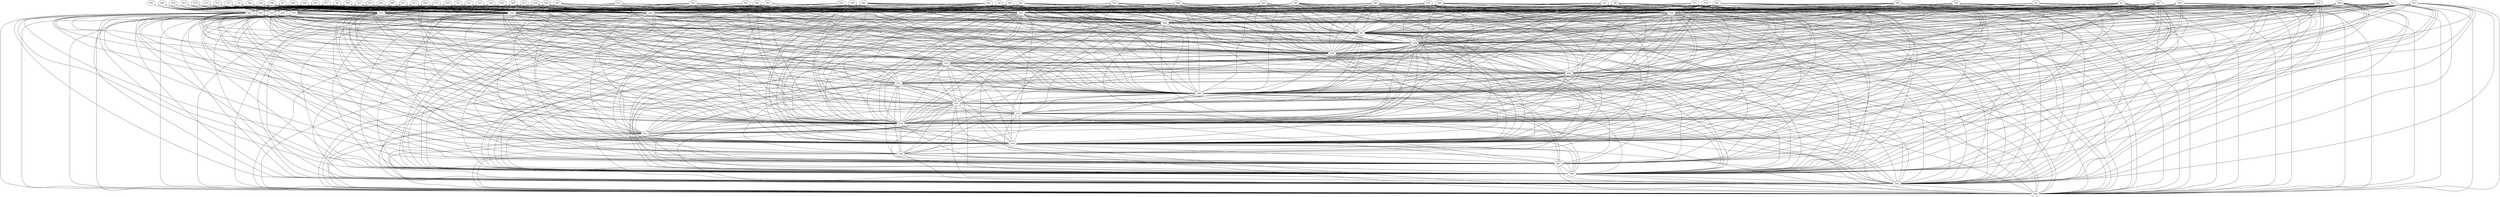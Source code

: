 Graph G {
	N59--N98[weight=4];
	N34--N35[weight=27];
	N59--N99[weight=16];
	N34--N36[weight=78];
	N59--N90[weight=20];
	N59--N92[weight=2];
	N51--N36[weight=76];
	N17--N29[weight=13];
	N17--N28[weight=56];
	N51--N39[weight=68];
	N60--N90[weight=9];
	N39--N8[weight=36];
	N60--N92[weight=67];
	N26--N80[weight=11];
	N10--N70[weight=38];
	N10--N55[weight=7];
	N84--N64[weight=50];
	N92--N21[weight=19];
	N2--N16[weight=7];
	N17--N49[weight=17];
	N43--N70[weight=85];
	N55--N8[weight=66];
	N93--N86[weight=77];
	N26--N98[weight=15];
	N75--N16[weight=68];
	N17--N39[weight=92];
	N51--N29[weight=41];
	N10--N61[weight=77];
	N84--N70[weight=19];
	N34--N55[weight=44];
	N60--N80[weight=70];
	N71--N8[weight=18];
	N26--N92[weight=34];
	N3--N70[weight=26];
	N17--N50[weight=47];
	N84--N36[weight=37];
	N17--N56[weight=39];
	N84--N39[weight=41];
	N26--N64[weight=40];
	N2--N28[weight=8];
	N76--N86[weight=36];
	N2--N29[weight=46];
	N51--N16[weight=15];
	N75--N29[weight=40];
	N60--N98[weight=77];
	N67--N80[weight=84];
	N60--N99[weight=36];
	N34--N29[weight=37];
	N35--N99[weight=37];
	N43--N50[weight=96];
	N17--N64[weight=23];
	N35--N90[weight=39];
	N93--N61[weight=71];
	N75--N36[weight=27];
	N2--N39[weight=9];
	N10--N86[weight=57];
	N34--N33[weight=7];
	N75--N39[weight=10];
	N84--N50[weight=74];
	N26--N70[weight=36];
	N80--N8[weight=3];
	N42--N36[weight=6];
	N76--N55[weight=30];
	N58--N49[weight=67];
	N84--N98[weight=40];
	N42--N39[weight=3];
	N75--N50[weight=32];
	N51--N80[weight=46];
	N60--N49[weight=44];
	N43--N39[weight=70];
	N43--N36[weight=94];
	N43--N35[weight=82];
	N43--N33[weight=24];
	N85--N99[weight=26];
	N58--N56[weight=44];
	N76--N61[weight=87];
	N85--N98[weight=98];
	N56--N8[weight=42];
	N18--N80[weight=77];
	N58--N50[weight=66];
	N2--N56[weight=52];
	N85--N90[weight=52];
	N17--N80[weight=87];
	N85--N92[weight=16];
	N58--N39[weight=89];
	N60--N39[weight=38];
	N2--N50[weight=59];
	N51--N70[weight=48];
	N3--N36[weight=11];
	N51--N64[weight=38];
	N3--N39[weight=30];
	N18--N98[weight=94];
	N3--N33[weight=58];
	N3--N35[weight=41];
	N42--N50[weight=96];
	N76--N70[weight=75];
	N43--N29[weight=75];
	N2--N64[weight=36];
	N60--N64[weight=52];
	N58--N29[weight=44];
	N85--N80[weight=18];
	N60--N67[weight=24];
	N17--N92[weight=43];
	N76--N35[weight=2];
	N17--N90[weight=27];
	N42--N16[weight=97];
	N58--N28[weight=88];
	N76--N33[weight=69];
	N75--N70[weight=21];
	N17--N99[weight=15];
	N17--N98[weight=3];
	N43--N16[weight=11];
	N75--N64[weight=93];
	N84--N80[weight=86];
	N18--N64[weight=40];
	N60--N56[weight=56];
	N60--N50[weight=78];
	N58--N16[weight=77];
	N42--N29[weight=100];
	N42--N28[weight=8];
	N75--N80[weight=79];
	N51--N50[weight=79];
	N33--N21[weight=51];
	N33--N12[weight=12];
	N3--N55[weight=100];
	N62--N8[weight=77];
	N3--N50[weight=50];
	N85--N64[weight=14];
	N84--N92[weight=61];
	N18--N70[weight=80];
	N2--N8[weight=53];
	N27--N86[weight=51];
	N35--N44[weight=46];
	N25--N70[weight=54];
	N61--N90[weight=58];
	N61--N92[weight=29];
	N2--N80[weight=41];
	N33--N32[weight=91];
	N4--N92[weight=85];
	N58--N90[weight=64];
	N68--N61[weight=81];
	N58--N92[weight=47];
	N50--N28[weight=32];
	N4--N98[weight=100];
	N33--N28[weight=1];
	N58--N99[weight=99];
	N4--N99[weight=18];
	N58--N98[weight=62];
	N50--N21[weight=3];
	N65--N8[weight=74];
	N85--N56[weight=53];
	N2--N98[weight=87];
	N91--N16[weight=79];
	N2--N99[weight=70];
	N35--N32[weight=88];
	N85--N50[weight=73];
	N25--N86[weight=95];
	N2--N90[weight=98];
	N27--N70[weight=87];
	N83--N56[weight=75];
	N2--N92[weight=15];
	N4--N90[weight=64];
	N94--N98[weight=43];
	N83--N50[weight=90];
	N58--N80[weight=5];
	N4--N80[weight=92];
	N85--N49[weight=29];
	N37--N8[weight=68];
	N50--N12[weight=35];
	N61--N99[weight=37];
	N61--N98[weight=65];
	N91--N28[weight=30];
	N91--N29[weight=24];
	N35--N21[weight=72];
	N60--N28[weight=9];
	N60--N29[weight=2];
	N27--N61[weight=64];
	N68--N35[weight=26];
	N3--N29[weight=50];
	N83--N64[weight=39];
	N33--N52[weight=66];
	N4--N70[weight=94];
	N33--N44[weight=52];
	N51--N98[weight=70];
	N85--N39[weight=53];
	N83--N70[weight=54];
	N50--N49[weight=43];
	N33--N49[weight=28];
	N61--N64[weight=6];
	N61--N67[weight=23];
	N91--N39[weight=27];
	N61--N80[weight=22];
	N35--N12[weight=52];
	N27--N55[weight=43];
	N91--N36[weight=71];
	N51--N92[weight=68];
	N29--N8[weight=84];
	N60--N16[weight=94];
	N85--N28[weight=13];
	N83--N80[weight=52];
	N85--N29[weight=4];
	N68--N55[weight=59];
	N4--N64[weight=89];
	N50--N32[weight=16];
	N58--N64[weight=20];
	N25--N35[weight=19];
	N10--N29[weight=95];
	N25--N33[weight=72];
	N33--N67[weight=83];
	N85--N16[weight=92];
	N93--N55[weight=84];
	N25--N29[weight=6];
	N1--N33[weight=44];
	N53--N86[weight=77];
	N1--N35[weight=79];
	N8--N12[weight=13];
	N27--N35[weight=45];
	N83--N16[weight=1];
	N91--N56[weight=55];
	N27--N33[weight=65];
	N33--N80[weight=13];
	N86--N99[weight=9];
	N91--N50[weight=13];
	N25--N36[weight=41];
	N36--N8[weight=42];
	N83--N29[weight=31];
	N83--N28[weight=67];
	N35--N67[weight=77];
	N33--N90[weight=63];
	N53--N70[weight=81];
	N17--N16[weight=66];
	N65--N16[weight=7];
	N91--N64[weight=86];
	N70--N8[weight=85];
	N25--N55[weight=59];
	N93--N33[weight=67];
	N68--N86[weight=48];
	N93--N35[weight=53];
	N35--N52[weight=31];
	N10--N33[weight=10];
	N83--N39[weight=16];
	N10--N35[weight=78];
	N83--N36[weight=16];
	N25--N61[weight=25];
	N64--N8[weight=82];
	N91--N70[weight=41];
	N33--N99[weight=99];
	N35--N49[weight=26];
	N58--N8[weight=81];
	N8--N44[weight=12];
	N91--N8[weight=83];
	N65--N39[weight=93];
	N8--N49[weight=77];
	N36--N49[weight=39];
	N91--N80[weight=99];
	N62--N98[weight=86];
	N86--N67[weight=87];
	N82--N35[weight=80];
	N36--N52[weight=23];
	N36--N50[weight=59];
	N69--N70[weight=71];
	N1--N70[weight=87];
	N12--N80[weight=34];
	N19--N55[weight=71];
	N82--N33[weight=62];
	N5--N98[weight=34];
	N5--N99[weight=83];
	N53--N61[weight=95];
	N8--N52[weight=66];
	N65--N29[weight=76];
	N5--N92[weight=90];
	N89--N16[weight=32];
	N65--N28[weight=66];
	N91--N98[weight=47];
	N91--N92[weight=15];
	N12--N99[weight=71];
	N12--N98[weight=43];
	N19--N61[weight=82];
	N69--N80[weight=18];
	N12--N92[weight=10];
	N45--N92[weight=55];
	N12--N90[weight=11];
	N1--N86[weight=34];
	N45--N98[weight=30];
	N53--N55[weight=59];
	N73--N16[weight=56];
	N8--N21[weight=77];
	N65--N56[weight=83];
	N8--N28[weight=73];
	N16--N90[weight=26];
	N19--N70[weight=24];
	N65--N64[weight=55];
	N53--N29[weight=78];
	N86--N92[weight=36];
	N69--N92[weight=94];
	N35--N8[weight=76];
	N45--N80[weight=39];
	N86--N90[weight=22];
	N1--N55[weight=8];
	N16--N99[weight=35];
	N69--N98[weight=62];
	N95--N86[weight=61];
	N66--N99[weight=41];
	N8--N32[weight=12];
	N36--N67[weight=29];
	N65--N50[weight=63];
	N16--N80[weight=40];
	N59--N8[weight=2];
	N86--N80[weight=13];
	N1--N61[weight=40];
	N36--N64[weight=57];
	N19--N86[weight=31];
	N9--N98[weight=91];
	N45--N70[weight=76];
	N53--N35[weight=18];
	N9--N99[weight=91];
	N53--N36[weight=20];
	N53--N33[weight=1];
	N9--N90[weight=30];
	N95--N70[weight=42];
	N9--N92[weight=68];
	N86--N28[weight=30];
	N39--N28[weight=14];
	N23--N16[weight=50];
	N86--N21[weight=74];
	N86--N30[weight=41];
	N36--N98[weight=72];
	N36--N99[weight=42];
	N39--N32[weight=43];
	N65--N80[weight=58];
	N66--N90[weight=70];
	N36--N92[weight=91];
	N66--N92[weight=49];
	N36--N90[weight=25];
	N39--N30[weight=96];
	N8--N90[weight=3];
	N66--N98[weight=19];
	N8--N99[weight=35];
	N9--N80[weight=36];
	N12--N49[weight=4];
	N86--N12[weight=64];
	N39--N49[weight=10];
	N12--N52[weight=78];
	N32--N67[weight=25];
	N66--N80[weight=74];
	N36--N80[weight=46];
	N8--N67[weight=11];
	N95--N50[weight=65];
	N23--N36[weight=20];
	N86--N49[weight=99];
	N65--N98[weight=98];
	N86--N44[weight=32];
	N65--N99[weight=88];
	N23--N39[weight=59];
	N86--N52[weight=54];
	N12--N64[weight=58];
	N39--N16[weight=31];
	N39--N12[weight=35];
	N66--N70[weight=73];
	N19--N33[weight=68];
	N9--N64[weight=72];
	N19--N35[weight=40];
	N66--N56[weight=1];
	N95--N61[weight=4];
	N32--N52[weight=17];
	N23--N29[weight=95];
	N12--N67[weight=81];
	N23--N28[weight=35];
	N86--N32[weight=70];
	N39--N21[weight=4];
	N65--N90[weight=68];
	N65--N92[weight=67];
	N32--N44[weight=61];
	N45--N8[weight=36];
	N95--N55[weight=26];
	N32--N49[weight=7];
	N9--N56[weight=32];
	N66--N64[weight=56];
	N16--N28[weight=81];
	N9--N50[weight=53];
	N62--N16[weight=72];
	N92--N99[weight=78];
	N5--N29[weight=48];
	N75--N92[weight=49];
	N5--N28[weight=20];
	N9--N49[weight=18];
	N89--N98[weight=36];
	N30--N8[weight=22];
	N89--N99[weight=28];
	N89--N92[weight=53];
	N16--N32[weight=86];
	N16--N30[weight=44];
	N32--N99[weight=46];
	N66--N50[weight=84];
	N89--N90[weight=2];
	N42--N80[weight=11];
	N56--N67[weight=75];
	N59--N21[weight=68];
	N66--N36[weight=42];
	N62--N28[weight=60];
	N62--N29[weight=27];
	N56--N64[weight=77];
	N9--N8[weight=50];
	N66--N39[weight=83];
	N5--N16[weight=65];
	N75--N98[weight=57];
	N9--N39[weight=69];
	N29--N90[weight=60];
	N16--N21[weight=100];
	N42--N90[weight=83];
	N59--N16[weight=100];
	N42--N92[weight=4];
	N29--N99[weight=66];
	N39--N80[weight=35];
	N59--N30[weight=26];
	N61--N8[weight=91];
	N56--N50[weight=27];
	N42--N56[weight=68];
	N59--N32[weight=85];
	N62--N39[weight=26];
	N66--N29[weight=82];
	N56--N52[weight=57];
	N66--N28[weight=41];
	N52--N64[weight=1];
	N62--N36[weight=94];
	N5--N49[weight=98];
	N49--N64[weight=2];
	N52--N67[weight=28];
	N49--N67[weight=99];
	N9--N29[weight=70];
	N9--N28[weight=92];
	N89--N70[weight=92];
	N39--N52[weight=74];
	N59--N28[weight=92];
	N56--N49[weight=80];
	N92--N80[weight=78];
	N42--N64[weight=3];
	N69--N16[weight=13];
	N32--N90[weight=15];
	N66--N16[weight=46];
	N33--N8[weight=36];
	N5--N39[weight=42];
	N49--N52[weight=50];
	N62--N50[weight=66];
	N9--N16[weight=2];
	N89--N8[weight=67];
	N22--N99[weight=56];
	N39--N64[weight=43];
	N39--N67[weight=1];
	N42--N70[weight=76];
	N59--N39[weight=96];
	N89--N80[weight=23];
	N92--N90[weight=87];
	N49--N80[weight=74];
	N59--N52[weight=80];
	N5--N64[weight=23];
	N69--N28[weight=15];
	N59--N56[weight=84];
	N69--N29[weight=2];
	N56--N32[weight=39];
	N56--N30[weight=23];
	N26--N39[weight=27];
	N62--N56[weight=82];
	N59--N50[weight=76];
	N36--N12[weight=64];
	N52--N90[weight=84];
	N52--N92[weight=86];
	N89--N50[weight=3];
	N59--N49[weight=87];
	N79--N86[weight=97];
	N56--N28[weight=53];
	N69--N36[weight=56];
	N59--N64[weight=17];
	N69--N39[weight=75];
	N5--N50[weight=52];
	N59--N67[weight=47];
	N56--N21[weight=64];
	N62--N64[weight=50];
	N89--N56[weight=60];
	N5--N56[weight=50];
	N79--N70[weight=41];
	N89--N64[weight=99];
	N52--N80[weight=42];
	N62--N70[weight=32];
	N16--N67[weight=100];
	N82--N86[weight=93];
	N26--N50[weight=15];
	N56--N16[weight=100];
	N42--N98[weight=100];
	N16--N49[weight=16];
	N42--N99[weight=97];
	N92--N32[weight=7];
	N26--N16[weight=19];
	N89--N28[weight=87];
	N89--N29[weight=95];
	N36--N28[weight=38];
	N36--N32[weight=15];
	N62--N80[weight=30];
	N36--N30[weight=86];
	N39--N98[weight=65];
	N39--N99[weight=35];
	N60--N8[weight=47];
	N72--N86[weight=63];
	N5--N90[weight=72];
	N69--N50[weight=42];
	N16--N52[weight=99];
	N39--N90[weight=17];
	N82--N55[weight=84];
	N39--N92[weight=47];
	N69--N56[weight=5];
	N79--N61[weight=75];
	N49--N90[weight=87];
	N82--N70[weight=66];
	N49--N92[weight=64];
	N49--N99[weight=68];
	N49--N98[weight=3];
	N89--N39[weight=9];
	N26--N28[weight=37];
	N52--N98[weight=37];
	N26--N29[weight=70];
	N52--N99[weight=97];
	N36--N16[weight=84];
	N59--N80[weight=60];
	N36--N21[weight=68];
	N62--N92[weight=96];
	N26--N36[weight=68];
	N79--N55[weight=88];
	N5--N80[weight=62];
	N16--N44[weight=69];
	N69--N64[weight=86];
	N82--N61[weight=55];
	N79--N35[weight=60];
	N55--N67[weight=70];
	N22--N52[weight=3];
	N63--N29[weight=24];
	N88--N86[weight=73];
	N72--N70[weight=98];
	N22--N50[weight=97];
	N38--N61[weight=60];
	N22--N49[weight=29];
	N72--N61[weight=12];
	N6--N29[weight=8];
	N6--N28[weight=24];
	N29--N28[weight=78];
	N96--N39[weight=100];
	N29--N21[weight=89];
	N63--N33[weight=44];
	N14--N86[weight=1];
	N63--N36[weight=98];
	N31--N86[weight=79];
	N63--N35[weight=14];
	N96--N50[weight=38];
	N46--N33[weight=76];
	N24--N8[weight=18];
	N46--N29[weight=100];
	N72--N55[weight=37];
	N6--N36[weight=100];
	N22--N39[weight=90];
	N72--N50[weight=46];
	N64--N99[weight=99];
	N6--N39[weight=53];
	N79--N33[weight=60];
	N96--N49[weight=64];
	N29--N12[weight=79];
	N55--N80[weight=8];
	N38--N86[weight=75];
	N55--N49[weight=52];
	N87--N8[weight=36];
	N22--N32[weight=63];
	N14--N70[weight=5];
	N64--N90[weight=49];
	N96--N56[weight=18];
	N22--N28[weight=21];
	N78--N8[weight=51];
	N46--N36[weight=41];
	N46--N35[weight=43];
	N47--N98[weight=15];
	N55--N52[weight=56];
	N47--N92[weight=35];
	N55--N50[weight=75];
	N22--N21[weight=86];
	N46--N55[weight=53];
	N16--N8[weight=10];
	N6--N16[weight=8];
	N22--N16[weight=30];
	N72--N33[weight=94];
	N72--N35[weight=4];
	N96--N64[weight=89];
	N55--N64[weight=43];
	N72--N36[weight=20];
	N14--N50[weight=94];
	N22--N90[weight=8];
	N87--N32[weight=30];
	N31--N55[weight=99];
	N14--N55[weight=11];
	N23--N8[weight=43];
	N87--N39[weight=10];
	N22--N98[weight=11];
	N22--N92[weight=73];
	N46--N61[weight=100];
	N71--N16[weight=61];
	N72--N29[weight=3];
	N13--N50[weight=93];
	N31--N61[weight=61];
	N40--N98[weight=98];
	N47--N70[weight=76];
	N13--N55[weight=82];
	N29--N67[weight=48];
	N46--N70[weight=65];
	N87--N21[weight=55];
	N38--N33[weight=55];
	N38--N35[weight=51];
	N87--N28[weight=56];
	N22--N80[weight=63];
	N29--N52[weight=1];
	N7--N86[weight=79];
	N14--N36[weight=5];
	N13--N61[weight=76];
	N87--N30[weight=30];
	N47--N80[weight=95];
	N56--N92[weight=1];
	N40--N80[weight=80];
	N56--N99[weight=79];
	N87--N16[weight=52];
	N14--N33[weight=76];
	N56--N98[weight=46];
	N13--N29[weight=89];
	N14--N35[weight=89];
	N46--N86[weight=71];
	N56--N90[weight=25];
	N55--N90[weight=96];
	N47--N50[weight=42];
	N71--N39[weight=62];
	N22--N67[weight=38];
	N29--N49[weight=88];
	N55--N98[weight=75];
	N6--N8[weight=15];
	N14--N29[weight=56];
	N96--N16[weight=69];
	N13--N33[weight=73];
	N29--N44[weight=90];
	N55--N92[weight=31];
	N17--N8[weight=75];
	N13--N36[weight=78];
	N13--N35[weight=50];
	N38--N55[weight=88];
	N40--N92[weight=84];
	N55--N99[weight=6];
	N22--N64[weight=55];
	N56--N80[weight=13];
	N47--N64[weight=46];
	N71--N29[weight=4];
	N71--N28[weight=32];
	N22--N56[weight=7];
	N80--N32[weight=88];
	N31--N70[weight=46];
	N96--N28[weight=12];
	N96--N29[weight=56];
	N29--N32[weight=19];
	N81--N33[weight=79];
	N45--N16[weight=44];
	N23--N56[weight=83];
	N30--N90[weight=3];
	N81--N35[weight=17];
	N30--N92[weight=55];
	N47--N29[weight=16];
	N81--N36[weight=17];
	N78--N28[weight=13];
	N95--N29[weight=48];
	N22--N8[weight=25];
	N23--N64[weight=90];
	N78--N29[weight=34];
	N71--N56[weight=18];
	N37--N64[weight=45];
	N37--N67[weight=100];
	N71--N50[weight=83];
	N85--N8[weight=53];
	N42--N8[weight=99];
	N37--N49[weight=95];
	N40--N70[weight=96];
	N47--N39[weight=84];
	N30--N80[weight=24];
	N47--N36[weight=96];
	N73--N64[weight=80];
	N81--N29[weight=58];
	N23--N50[weight=30];
	N37--N50[weight=90];
	N71--N49[weight=48];
	N73--N70[weight=7];
	N78--N16[weight=16];
	N95--N36[weight=91];
	N95--N35[weight=65];
	N40--N64[weight=24];
	N95--N33[weight=56];
	N37--N56[weight=17];
	N37--N39[weight=74];
	N71--N80[weight=30];
	N63--N86[weight=96];
	N81--N55[weight=8];
	N6--N92[weight=6];
	N73--N98[weight=22];
	N12--N16[weight=7];
	N78--N50[weight=33];
	N30--N64[weight=83];
	N12--N21[weight=94];
	N40--N39[weight=34];
	N13--N70[weight=100];
	N30--N67[weight=6];
	N78--N49[weight=28];
	N23--N80[weight=53];
	N40--N36[weight=68];
	N37--N29[weight=18];
	N37--N28[weight=5];
	N50--N8[weight=47];
	N48--N86[weight=61];
	N40--N50[weight=46];
	N47--N16[weight=22];
	N12--N28[weight=28];
	N5--N8[weight=31];
	N88--N29[weight=35];
	N12--N32[weight=44];
	N30--N52[weight=14];
	N23--N70[weight=90];
	N12--N30[weight=21];
	N78--N39[weight=66];
	N71--N64[weight=46];
	N6--N98[weight=28];
	N13--N86[weight=5];
	N98--N99[weight=53];
	N55--N28[weight=41];
	N37--N16[weight=42];
	N73--N39[weight=64];
	N6--N70[weight=23];
	N81--N70[weight=40];
	N98--N90[weight=3];
	N73--N33[weight=42];
	N73--N36[weight=45];
	N30--N50[weight=57];
	N73--N35[weight=17];
	N96--N80[weight=88];
	N40--N16[weight=61];
	N78--N67[weight=89];
	N88--N36[weight=90];
	N88--N35[weight=89];
	N88--N33[weight=40];
	N30--N49[weight=91];
	N55--N32[weight=55];
	N71--N99[weight=85];
	N71--N98[weight=9];
	N55--N30[weight=81];
	N45--N64[weight=32];
	N6--N64[weight=65];
	N63--N70[weight=70];
	N71--N92[weight=37];
	N71--N90[weight=42];
	N73--N29[weight=90];
	N6--N80[weight=87];
	N81--N61[weight=21];
	N96--N92[weight=15];
	N78--N64[weight=72];
	N96--N90[weight=66];
	N15--N55[weight=25];
	N78--N56[weight=76];
	N23--N92[weight=58];
	N30--N32[weight=37];
	N40--N29[weight=65];
	N23--N98[weight=63];
	N15--N50[weight=97];
	N45--N50[weight=16];
	N45--N36[weight=4];
	N45--N39[weight=15];
	N78--N90[weight=17];
	N78--N92[weight=74];
	N20--N16[weight=4];
	N88--N61[weight=38];
	N78--N99[weight=95];
	N78--N98[weight=92];
	N86--N8[weight=78];
	N96--N98[weight=98];
	N88--N55[weight=19];
	N96--N99[weight=58];
	N63--N55[weight=67];
	N81--N86[weight=90];
	N20--N29[weight=29];
	N55--N16[weight=45];
	N45--N28[weight=67];
	N45--N29[weight=19];
	N78--N80[weight=89];
	N55--N12[weight=39];
	N88--N70[weight=30];
	N92--N8[weight=64];
	N73--N50[weight=60];
	N15--N70[weight=75];
	N55--N21[weight=20];
	N6--N50[weight=45];
	N4--N8[weight=17];
	N6--N56[weight=30];
	N63--N61[weight=96];
	N24--N67[weight=42];
	N48--N35[weight=66];
	N28--N92[weight=6];
	N48--N36[weight=18];
	N48--N33[weight=96];
	N20--N39[weight=56];
	N24--N64[weight=29];
	N28--N90[weight=84];
	N74--N80[weight=9];
	N94--N29[weight=56];
	N28--N99[weight=8];
	N83--N8[weight=64];
	N57--N86[weight=80];
	N20--N36[weight=56];
	N70--N52[weight=78];
	N41--N70[weight=18];
	N4--N16[weight=3];
	N48--N29[weight=26];
	N28--N80[weight=92];
	N94--N16[weight=98];
	N70--N67[weight=54];
	N74--N92[weight=43];
	N98--N8[weight=42];
	N57--N70[weight=61];
	N20--N50[weight=20];
	N50--N99[weight=59];
	N98--N32[weight=51];
	N61--N12[weight=20];
	N41--N86[weight=22];
	N15--N39[weight=85];
	N44--N30[weight=91];
	N24--N39[weight=42];
	N98--N21[weight=20];
	N24--N56[weight=92];
	N94--N39[weight=17];
	N74--N70[weight=96];
	N94--N36[weight=36];
	N24--N50[weight=34];
	N20--N64[weight=100];
	N94--N35[weight=53];
	N15--N29[weight=7];
	N94--N33[weight=79];
	N20--N70[weight=95];
	N15--N33[weight=76];
	N15--N36[weight=7];
	N15--N35[weight=82];
	N70--N90[weight=83];
	N24--N49[weight=17];
	N74--N64[weight=3];
	N66--N8[weight=20];
	N70--N12[weight=74];
	N28--N52[weight=7];
	N41--N29[weight=23];
	N77--N61[weight=73];
	N94--N64[weight=31];
	N48--N70[weight=91];
	N57--N35[weight=37];
	N20--N80[weight=5];
	N83--N92[weight=32];
	N4--N50[weight=55];
	N61--N49[weight=70];
	N83--N90[weight=90];
	N94--N70[weight=33];
	N4--N56[weight=30];
	N21--N90[weight=65];
	N50--N67[weight=30];
	N24--N16[weight=79];
	N77--N55[weight=46];
	N21--N99[weight=69];
	N24--N32[weight=4];
	N70--N28[weight=31];
	N28--N44[weight=38];
	N41--N35[weight=71];
	N48--N61[weight=91];
	N41--N36[weight=17];
	N83--N99[weight=65];
	N94--N50[weight=24];
	N83--N98[weight=69];
	N70--N21[weight=14];
	N28--N49[weight=82];
	N57--N33[weight=21];
	N97--N16[weight=22];
	N41--N33[weight=95];
	N20--N92[weight=73];
	N37--N90[weight=45];
	N68--N33[weight=22];
	N37--N92[weight=62];
	N37--N98[weight=53];
	N24--N28[weight=30];
	N61--N52[weight=64];
	N50--N52[weight=77];
	N37--N99[weight=97];
	N21--N67[weight=24];
	N48--N55[weight=5];
	N50--N90[weight=61];
	N57--N61[weight=30];
	N20--N98[weight=95];
	N70--N32[weight=58];
	N61--N28[weight=25];
	N37--N80[weight=16];
	N4--N36[weight=22];
	N74--N98[weight=58];
	N77--N33[weight=27];
	N61--N21[weight=17];
	N77--N35[weight=75];
	N4--N39[weight=76];
	N77--N36[weight=89];
	N70--N49[weight=39];
	N28--N67[weight=48];
	N70--N44[weight=82];
	N57--N55[weight=49];
	N41--N55[weight=55];
	N30--N99[weight=63];
	N41--N61[weight=44];
	N30--N98[weight=4];
	N21--N80[weight=35];
	N61--N30[weight=9];
	N77--N29[weight=2];
	N61--N32[weight=72];
	N4--N29[weight=88];
	N4--N28[weight=100];
	N21--N44[weight=37];
	N11--N70[weight=28];
	N21--N49[weight=63];
	N54--N55[weight=34];
	N44--N92[weight=16];
	N44--N98[weight=69];
	N97--N50[weight=62];
	N7--N33[weight=5];
	N64--N21[weight=93];
	N7--N35[weight=10];
	N7--N36[weight=1];
	N0--N61[weight=92];
	N87--N80[weight=49];
	N44--N90[weight=11];
	N21--N52[weight=32];
	N64--N28[weight=40];
	N87--N67[weight=82];
	N97--N56[weight=56];
	N54--N70[weight=26];
	N44--N80[weight=45];
	N18--N50[weight=6];
	N80--N99[weight=21];
	N0--N70[weight=18];
	N87--N56[weight=95];
	N97--N29[weight=30];
	N11--N50[weight=13];
	N97--N28[weight=48];
	N31--N35[weight=80];
	N77--N86[weight=51];
	N31--N36[weight=86];
	N31--N33[weight=13];
	N28--N30[weight=13];
	N21--N28[weight=84];
	N28--N32[weight=15];
	N80--N90[weight=25];
	N0--N86[weight=73];
	N7--N55[weight=18];
	N87--N64[weight=43];
	N21--N30[weight=83];
	N21--N32[weight=63];
	N97--N39[weight=87];
	N87--N49[weight=64];
	N77--N70[weight=70];
	N44--N99[weight=54];
	N18--N29[weight=42];
	N97--N36[weight=50];
	N7--N70[weight=51];
	N31--N29[weight=4];
	N7--N61[weight=40];
	N18--N36[weight=37];
	N18--N39[weight=71];
	N18--N33[weight=17];
	N11--N55[weight=100];
	N87--N52[weight=3];
	N87--N50[weight=78];
	N67--N90[weight=73];
	N67--N98[weight=38];
	N67--N99[weight=72];
	N0--N29[weight=66];
	N70--N99[weight=66];
	N84--N16[weight=21];
	N44--N49[weight=7];
	N67--N92[weight=73];
	N44--N50[weight=97];
	N97--N92[weight=15];
	N64--N67[weight=58];
	N44--N52[weight=64];
	N74--N39[weight=16];
	N34--N86[weight=43];
	N74--N36[weight=50];
	N11--N29[weight=56];
	N74--N50[weight=89];
	N97--N98[weight=60];
	N84--N29[weight=51];
	N0--N35[weight=2];
	N97--N8[weight=54];
	N0--N36[weight=16];
	N0--N33[weight=90];
	N18--N16[weight=93];
	N11--N35[weight=6];
	N11--N36[weight=21];
	N54--N29[weight=71];
	N11--N33[weight=1];
	N11--N39[weight=35];
	N87--N98[weight=69];
	N87--N99[weight=100];
	N24--N80[weight=80];
	N97--N64[weight=16];
	N44--N67[weight=38];
	N96--N8[weight=11];
	N54--N33[weight=30];
	N54--N35[weight=4];
	N97--N70[weight=87];
	N54--N36[weight=60];
	N54--N39[weight=74];
	N74--N16[weight=87];
	N90--N99[weight=98];
	N34--N61[weight=63];
	N69--N8[weight=72];
	N24--N99[weight=48];
	N24--N98[weight=40];
	N24--N92[weight=25];
	N24--N90[weight=64];
	N54--N50[weight=96];
	N0--N55[weight=71];
	N97--N80[weight=37];
	N74--N29[weight=74];
	N44--N64[weight=45];
	N64--N32[weight=34];
	N87--N92[weight=69];
	N87--N90[weight=40];
	N7--N29[weight=44];
	N34--N70[weight=82];
}